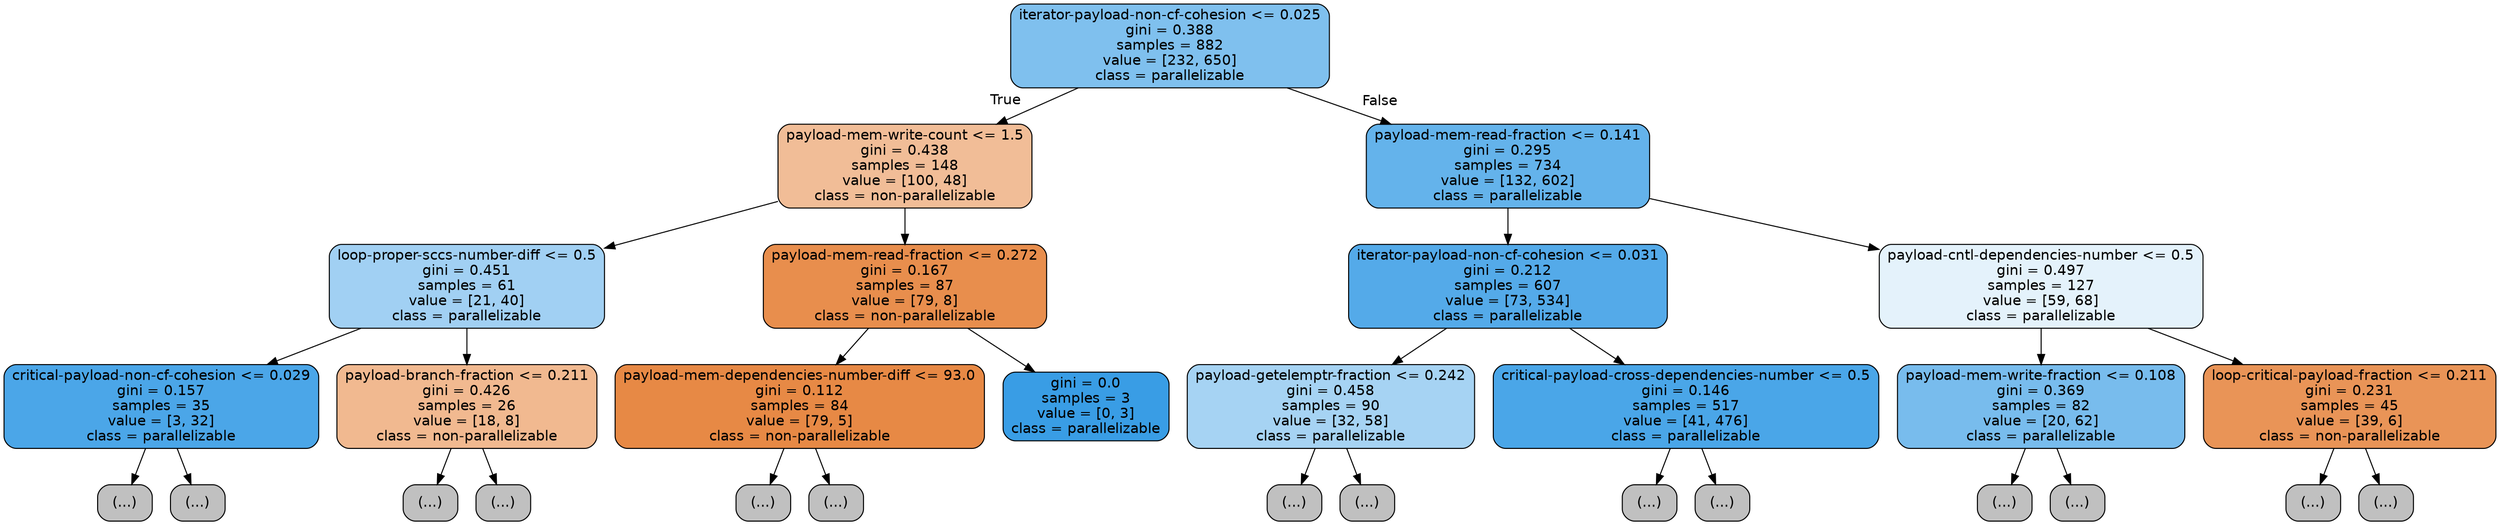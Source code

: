 digraph Tree {
node [shape=box, style="filled, rounded", color="black", fontname=helvetica] ;
edge [fontname=helvetica] ;
0 [label="iterator-payload-non-cf-cohesion <= 0.025\ngini = 0.388\nsamples = 882\nvalue = [232, 650]\nclass = parallelizable", fillcolor="#399de5a4"] ;
1 [label="payload-mem-write-count <= 1.5\ngini = 0.438\nsamples = 148\nvalue = [100, 48]\nclass = non-parallelizable", fillcolor="#e5813985"] ;
0 -> 1 [labeldistance=2.5, labelangle=45, headlabel="True"] ;
2 [label="loop-proper-sccs-number-diff <= 0.5\ngini = 0.451\nsamples = 61\nvalue = [21, 40]\nclass = parallelizable", fillcolor="#399de579"] ;
1 -> 2 ;
3 [label="critical-payload-non-cf-cohesion <= 0.029\ngini = 0.157\nsamples = 35\nvalue = [3, 32]\nclass = parallelizable", fillcolor="#399de5e7"] ;
2 -> 3 ;
4 [label="(...)", fillcolor="#C0C0C0"] ;
3 -> 4 ;
5 [label="(...)", fillcolor="#C0C0C0"] ;
3 -> 5 ;
10 [label="payload-branch-fraction <= 0.211\ngini = 0.426\nsamples = 26\nvalue = [18, 8]\nclass = non-parallelizable", fillcolor="#e581398e"] ;
2 -> 10 ;
11 [label="(...)", fillcolor="#C0C0C0"] ;
10 -> 11 ;
12 [label="(...)", fillcolor="#C0C0C0"] ;
10 -> 12 ;
21 [label="payload-mem-read-fraction <= 0.272\ngini = 0.167\nsamples = 87\nvalue = [79, 8]\nclass = non-parallelizable", fillcolor="#e58139e5"] ;
1 -> 21 ;
22 [label="payload-mem-dependencies-number-diff <= 93.0\ngini = 0.112\nsamples = 84\nvalue = [79, 5]\nclass = non-parallelizable", fillcolor="#e58139ef"] ;
21 -> 22 ;
23 [label="(...)", fillcolor="#C0C0C0"] ;
22 -> 23 ;
34 [label="(...)", fillcolor="#C0C0C0"] ;
22 -> 34 ;
35 [label="gini = 0.0\nsamples = 3\nvalue = [0, 3]\nclass = parallelizable", fillcolor="#399de5ff"] ;
21 -> 35 ;
36 [label="payload-mem-read-fraction <= 0.141\ngini = 0.295\nsamples = 734\nvalue = [132, 602]\nclass = parallelizable", fillcolor="#399de5c7"] ;
0 -> 36 [labeldistance=2.5, labelangle=-45, headlabel="False"] ;
37 [label="iterator-payload-non-cf-cohesion <= 0.031\ngini = 0.212\nsamples = 607\nvalue = [73, 534]\nclass = parallelizable", fillcolor="#399de5dc"] ;
36 -> 37 ;
38 [label="payload-getelemptr-fraction <= 0.242\ngini = 0.458\nsamples = 90\nvalue = [32, 58]\nclass = parallelizable", fillcolor="#399de572"] ;
37 -> 38 ;
39 [label="(...)", fillcolor="#C0C0C0"] ;
38 -> 39 ;
44 [label="(...)", fillcolor="#C0C0C0"] ;
38 -> 44 ;
53 [label="critical-payload-cross-dependencies-number <= 0.5\ngini = 0.146\nsamples = 517\nvalue = [41, 476]\nclass = parallelizable", fillcolor="#399de5e9"] ;
37 -> 53 ;
54 [label="(...)", fillcolor="#C0C0C0"] ;
53 -> 54 ;
123 [label="(...)", fillcolor="#C0C0C0"] ;
53 -> 123 ;
126 [label="payload-cntl-dependencies-number <= 0.5\ngini = 0.497\nsamples = 127\nvalue = [59, 68]\nclass = parallelizable", fillcolor="#399de522"] ;
36 -> 126 ;
127 [label="payload-mem-write-fraction <= 0.108\ngini = 0.369\nsamples = 82\nvalue = [20, 62]\nclass = parallelizable", fillcolor="#399de5ad"] ;
126 -> 127 ;
128 [label="(...)", fillcolor="#C0C0C0"] ;
127 -> 128 ;
153 [label="(...)", fillcolor="#C0C0C0"] ;
127 -> 153 ;
154 [label="loop-critical-payload-fraction <= 0.211\ngini = 0.231\nsamples = 45\nvalue = [39, 6]\nclass = non-parallelizable", fillcolor="#e58139d8"] ;
126 -> 154 ;
155 [label="(...)", fillcolor="#C0C0C0"] ;
154 -> 155 ;
158 [label="(...)", fillcolor="#C0C0C0"] ;
154 -> 158 ;
}